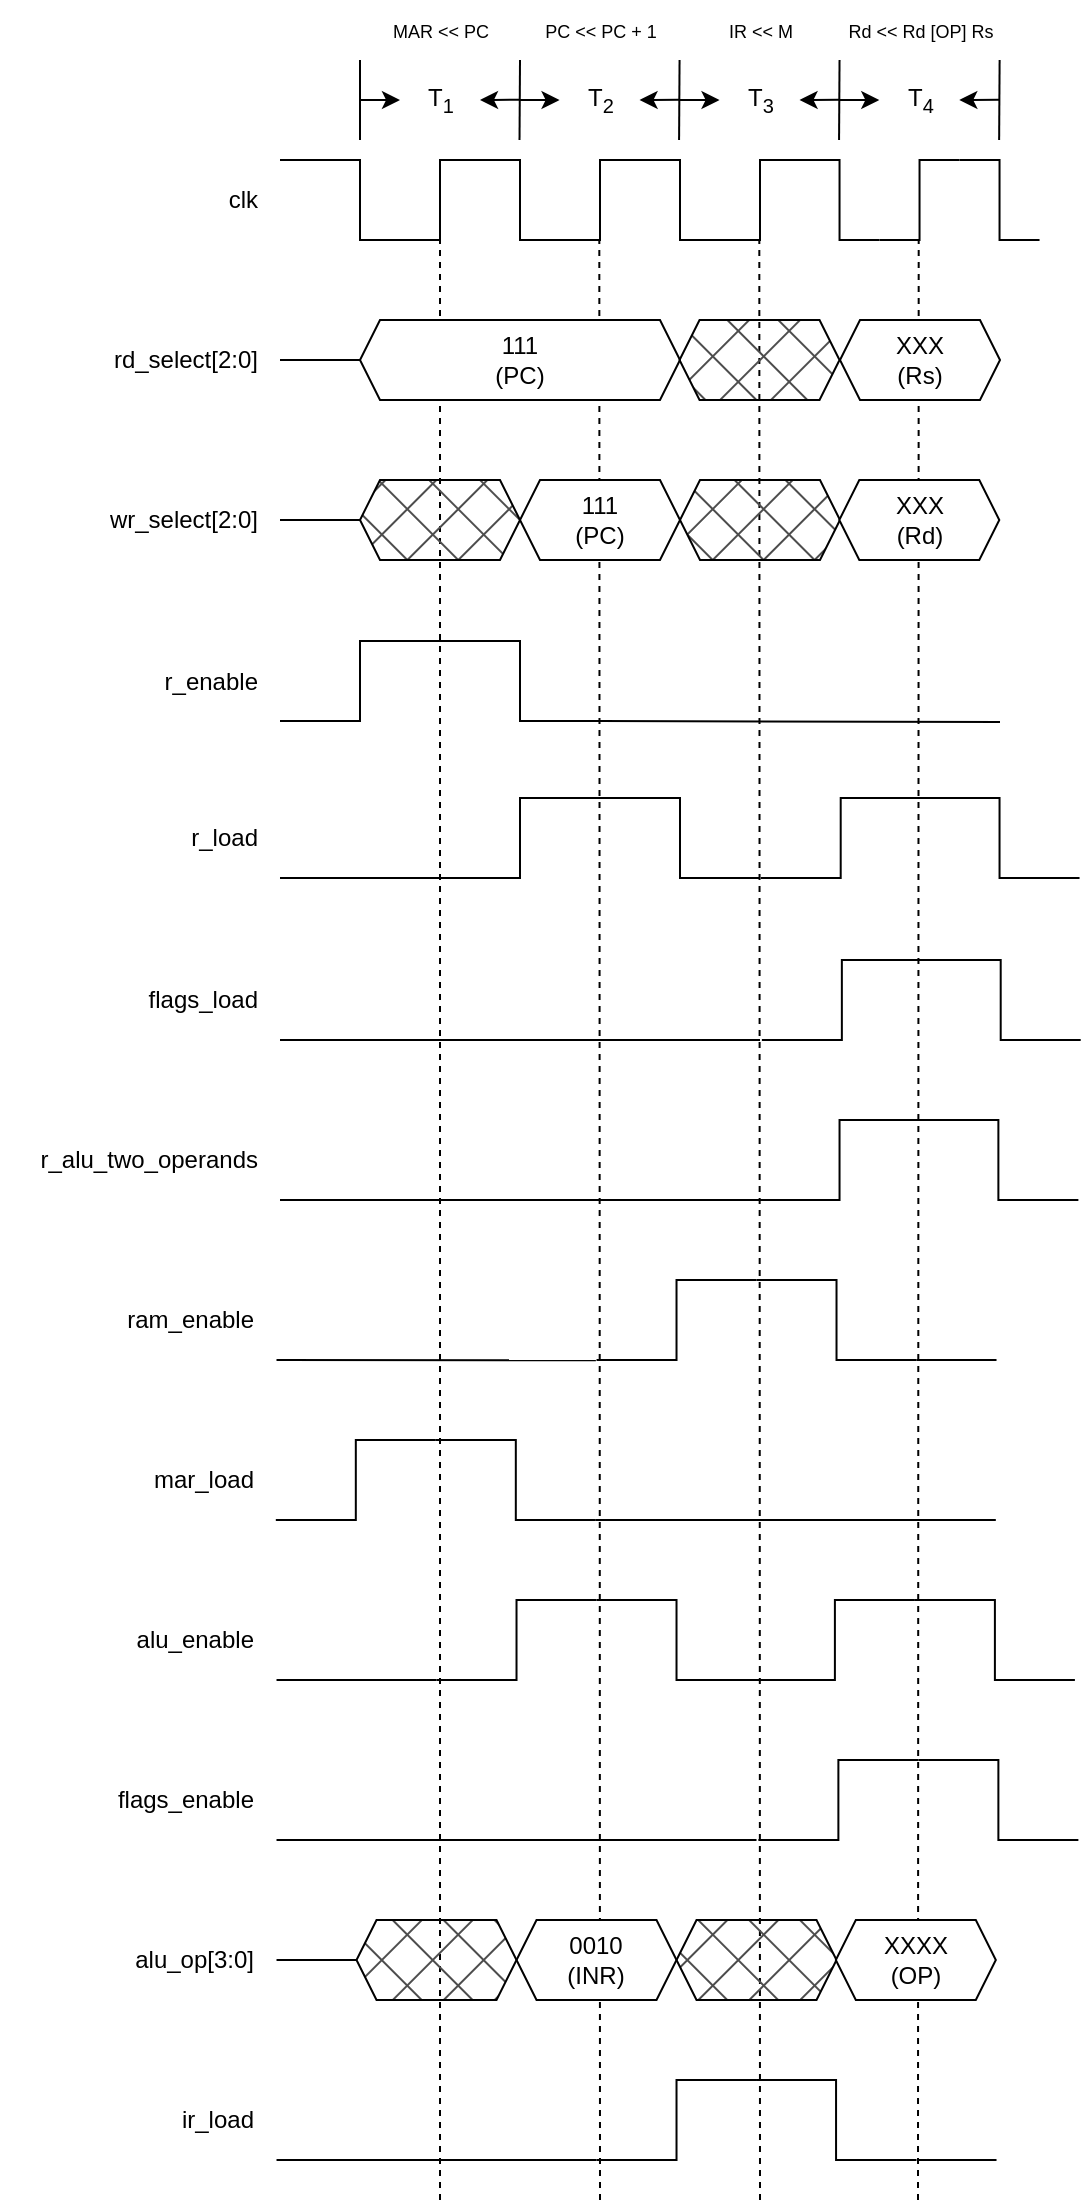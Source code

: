<mxfile version="20.3.0" type="device"><diagram id="HXsQhYS6Ze4he7YgdLDy" name="Page-1"><mxGraphModel dx="1038" dy="641" grid="1" gridSize="10" guides="1" tooltips="1" connect="1" arrows="1" fold="1" page="1" pageScale="1" pageWidth="1654" pageHeight="1169" math="0" shadow="0"><root><mxCell id="0"/><mxCell id="1" parent="0"/><mxCell id="IwAiYQDvFzD93HIttfBW-43" value="" style="endArrow=none;dashed=1;html=1;strokeWidth=1;rounded=0;" parent="1" edge="1"><mxGeometry width="50" height="50" relative="1" as="geometry"><mxPoint x="440" y="1340" as="sourcePoint"/><mxPoint x="440" y="360" as="targetPoint"/></mxGeometry></mxCell><mxCell id="IwAiYQDvFzD93HIttfBW-2" value="" style="pointerEvents=1;verticalLabelPosition=bottom;shadow=0;dashed=0;align=center;html=1;verticalAlign=top;shape=mxgraph.electrical.waveforms.step_2;" parent="1" vertex="1"><mxGeometry x="380" y="320" width="40" height="40" as="geometry"/></mxCell><mxCell id="IwAiYQDvFzD93HIttfBW-3" value="" style="pointerEvents=1;verticalLabelPosition=bottom;shadow=0;dashed=0;align=center;html=1;verticalAlign=top;shape=mxgraph.electrical.waveforms.step_1;" parent="1" vertex="1"><mxGeometry x="420" y="320" width="40" height="40" as="geometry"/></mxCell><mxCell id="IwAiYQDvFzD93HIttfBW-5" value="clk" style="text;html=1;align=right;verticalAlign=middle;resizable=0;points=[];autosize=1;strokeColor=none;fillColor=none;" parent="1" vertex="1"><mxGeometry x="310" y="325" width="40" height="30" as="geometry"/></mxCell><mxCell id="IwAiYQDvFzD93HIttfBW-6" value="" style="endArrow=none;html=1;rounded=0;" parent="1" edge="1"><mxGeometry width="50" height="50" relative="1" as="geometry"><mxPoint x="360" y="320" as="sourcePoint"/><mxPoint x="380" y="320" as="targetPoint"/></mxGeometry></mxCell><mxCell id="IwAiYQDvFzD93HIttfBW-7" value="" style="pointerEvents=1;verticalLabelPosition=bottom;shadow=0;dashed=0;align=center;html=1;verticalAlign=top;shape=mxgraph.electrical.waveforms.step_2;" parent="1" vertex="1"><mxGeometry x="460" y="320" width="40" height="40" as="geometry"/></mxCell><mxCell id="IwAiYQDvFzD93HIttfBW-8" value="" style="pointerEvents=1;verticalLabelPosition=bottom;shadow=0;dashed=0;align=center;html=1;verticalAlign=top;shape=mxgraph.electrical.waveforms.step_1;" parent="1" vertex="1"><mxGeometry x="500" y="320" width="40" height="40" as="geometry"/></mxCell><mxCell id="IwAiYQDvFzD93HIttfBW-9" value="" style="endArrow=none;html=1;rounded=0;" parent="1" edge="1"><mxGeometry width="50" height="50" relative="1" as="geometry"><mxPoint x="400" y="310" as="sourcePoint"/><mxPoint x="400" y="270" as="targetPoint"/></mxGeometry></mxCell><mxCell id="IwAiYQDvFzD93HIttfBW-10" value="" style="endArrow=none;html=1;rounded=0;" parent="1" edge="1"><mxGeometry width="50" height="50" relative="1" as="geometry"><mxPoint x="479.76" y="310" as="sourcePoint"/><mxPoint x="480" y="270" as="targetPoint"/></mxGeometry></mxCell><mxCell id="IwAiYQDvFzD93HIttfBW-11" value="T&lt;sub&gt;1&lt;/sub&gt;" style="text;html=1;align=center;verticalAlign=middle;resizable=0;points=[];autosize=1;strokeColor=none;fillColor=none;" parent="1" vertex="1"><mxGeometry x="420" y="275" width="40" height="30" as="geometry"/></mxCell><mxCell id="IwAiYQDvFzD93HIttfBW-12" value="" style="endArrow=classic;html=1;rounded=0;" parent="1" edge="1"><mxGeometry width="50" height="50" relative="1" as="geometry"><mxPoint x="400" y="290" as="sourcePoint"/><mxPoint x="420" y="290" as="targetPoint"/></mxGeometry></mxCell><mxCell id="IwAiYQDvFzD93HIttfBW-14" value="" style="endArrow=none;html=1;rounded=0;startArrow=classic;startFill=1;endFill=0;" parent="1" edge="1"><mxGeometry width="50" height="50" relative="1" as="geometry"><mxPoint x="460" y="290" as="sourcePoint"/><mxPoint x="480" y="289.9" as="targetPoint"/></mxGeometry></mxCell><mxCell id="IwAiYQDvFzD93HIttfBW-16" value="" style="pointerEvents=1;verticalLabelPosition=bottom;shadow=0;dashed=0;align=center;html=1;verticalAlign=top;shape=mxgraph.electrical.waveforms.step_2;" parent="1" vertex="1"><mxGeometry x="540" y="320" width="40" height="40" as="geometry"/></mxCell><mxCell id="IwAiYQDvFzD93HIttfBW-17" value="" style="pointerEvents=1;verticalLabelPosition=bottom;shadow=0;dashed=0;align=center;html=1;verticalAlign=top;shape=mxgraph.electrical.waveforms.step_1;" parent="1" vertex="1"><mxGeometry x="580" y="320" width="40" height="40" as="geometry"/></mxCell><mxCell id="IwAiYQDvFzD93HIttfBW-19" value="" style="endArrow=none;html=1;rounded=0;" parent="1" edge="1"><mxGeometry width="50" height="50" relative="1" as="geometry"><mxPoint x="559.54" y="310.0" as="sourcePoint"/><mxPoint x="559.78" y="270.0" as="targetPoint"/></mxGeometry></mxCell><mxCell id="IwAiYQDvFzD93HIttfBW-20" value="T&lt;sub&gt;2&lt;/sub&gt;" style="text;html=1;align=center;verticalAlign=middle;resizable=0;points=[];autosize=1;strokeColor=none;fillColor=none;" parent="1" vertex="1"><mxGeometry x="499.78" y="275" width="40" height="30" as="geometry"/></mxCell><mxCell id="IwAiYQDvFzD93HIttfBW-21" value="" style="endArrow=classic;html=1;rounded=0;" parent="1" edge="1"><mxGeometry width="50" height="50" relative="1" as="geometry"><mxPoint x="479.78" y="290.0" as="sourcePoint"/><mxPoint x="499.78" y="290.0" as="targetPoint"/></mxGeometry></mxCell><mxCell id="IwAiYQDvFzD93HIttfBW-22" value="" style="endArrow=none;html=1;rounded=0;startArrow=classic;startFill=1;endFill=0;" parent="1" edge="1"><mxGeometry width="50" height="50" relative="1" as="geometry"><mxPoint x="539.78" y="290.0" as="sourcePoint"/><mxPoint x="559.78" y="289.9" as="targetPoint"/></mxGeometry></mxCell><mxCell id="IwAiYQDvFzD93HIttfBW-37" value="" style="endArrow=none;html=1;rounded=0;" parent="1" edge="1"><mxGeometry width="50" height="50" relative="1" as="geometry"><mxPoint x="639.53" y="310.0" as="sourcePoint"/><mxPoint x="639.77" y="270.0" as="targetPoint"/></mxGeometry></mxCell><mxCell id="IwAiYQDvFzD93HIttfBW-38" value="T&lt;sub&gt;3&lt;/sub&gt;" style="text;html=1;align=center;verticalAlign=middle;resizable=0;points=[];autosize=1;strokeColor=none;fillColor=none;" parent="1" vertex="1"><mxGeometry x="579.77" y="275" width="40" height="30" as="geometry"/></mxCell><mxCell id="IwAiYQDvFzD93HIttfBW-39" value="" style="endArrow=classic;html=1;rounded=0;" parent="1" edge="1"><mxGeometry width="50" height="50" relative="1" as="geometry"><mxPoint x="559.77" y="290.0" as="sourcePoint"/><mxPoint x="579.77" y="290.0" as="targetPoint"/></mxGeometry></mxCell><mxCell id="IwAiYQDvFzD93HIttfBW-40" value="" style="endArrow=none;html=1;rounded=0;startArrow=classic;startFill=1;endFill=0;" parent="1" edge="1"><mxGeometry width="50" height="50" relative="1" as="geometry"><mxPoint x="619.77" y="290.0" as="sourcePoint"/><mxPoint x="639.77" y="289.9" as="targetPoint"/></mxGeometry></mxCell><mxCell id="IwAiYQDvFzD93HIttfBW-42" value="" style="pointerEvents=1;verticalLabelPosition=bottom;shadow=0;dashed=0;align=center;html=1;verticalAlign=top;shape=mxgraph.electrical.waveforms.step_2;" parent="1" vertex="1"><mxGeometry x="619.77" y="320" width="40" height="40" as="geometry"/></mxCell><mxCell id="IwAiYQDvFzD93HIttfBW-44" value="" style="endArrow=none;dashed=1;html=1;strokeWidth=1;rounded=0;" parent="1" edge="1"><mxGeometry width="50" height="50" relative="1" as="geometry"><mxPoint x="520" y="1340" as="sourcePoint"/><mxPoint x="519.66" y="360.0" as="targetPoint"/></mxGeometry></mxCell><mxCell id="IwAiYQDvFzD93HIttfBW-45" value="" style="endArrow=none;dashed=1;html=1;strokeWidth=1;rounded=0;" parent="1" edge="1"><mxGeometry width="50" height="50" relative="1" as="geometry"><mxPoint x="600" y="1340" as="sourcePoint"/><mxPoint x="599.66" y="360.0" as="targetPoint"/></mxGeometry></mxCell><mxCell id="IwAiYQDvFzD93HIttfBW-46" value="rd_select[2:0]" style="text;html=1;align=right;verticalAlign=middle;resizable=0;points=[];autosize=1;strokeColor=none;fillColor=none;" parent="1" vertex="1"><mxGeometry x="250" y="405" width="100" height="30" as="geometry"/></mxCell><mxCell id="IwAiYQDvFzD93HIttfBW-48" value="111&lt;br&gt;(PC)" style="shape=hexagon;perimeter=hexagonPerimeter2;whiteSpace=wrap;html=1;fixedSize=1;size=10;" parent="1" vertex="1"><mxGeometry x="400" y="400" width="160" height="40" as="geometry"/></mxCell><mxCell id="IwAiYQDvFzD93HIttfBW-50" value="" style="endArrow=none;html=1;rounded=0;entryX=0;entryY=0.5;entryDx=0;entryDy=0;" parent="1" target="IwAiYQDvFzD93HIttfBW-48" edge="1"><mxGeometry width="50" height="50" relative="1" as="geometry"><mxPoint x="360" y="420" as="sourcePoint"/><mxPoint x="390" y="330" as="targetPoint"/></mxGeometry></mxCell><mxCell id="IwAiYQDvFzD93HIttfBW-51" value="r_enable" style="text;html=1;align=right;verticalAlign=middle;resizable=0;points=[];autosize=1;strokeColor=none;fillColor=none;" parent="1" vertex="1"><mxGeometry x="280" y="565.5" width="70" height="30" as="geometry"/></mxCell><mxCell id="IwAiYQDvFzD93HIttfBW-54" value="mar_load" style="text;html=1;align=right;verticalAlign=middle;resizable=0;points=[];autosize=1;strokeColor=none;fillColor=none;" parent="1" vertex="1"><mxGeometry x="277.91" y="965" width="70" height="30" as="geometry"/></mxCell><mxCell id="IwAiYQDvFzD93HIttfBW-55" value="" style="pointerEvents=1;verticalLabelPosition=bottom;shadow=0;dashed=0;align=center;html=1;verticalAlign=top;shape=mxgraph.electrical.waveforms.step_1;" parent="1" vertex="1"><mxGeometry x="357.91" y="960" width="80" height="40" as="geometry"/></mxCell><mxCell id="IwAiYQDvFzD93HIttfBW-56" value="" style="pointerEvents=1;verticalLabelPosition=bottom;shadow=0;dashed=0;align=center;html=1;verticalAlign=top;shape=mxgraph.electrical.waveforms.step_2;" parent="1" vertex="1"><mxGeometry x="437.91" y="960" width="80" height="40" as="geometry"/></mxCell><mxCell id="IwAiYQDvFzD93HIttfBW-57" value="&lt;font style=&quot;font-size: 9px;&quot;&gt;MAR &amp;lt;&amp;lt; PC&lt;/font&gt;" style="text;html=1;align=center;verticalAlign=middle;resizable=0;points=[];autosize=1;strokeColor=none;fillColor=none;" parent="1" vertex="1"><mxGeometry x="405" y="240" width="70" height="30" as="geometry"/></mxCell><mxCell id="IwAiYQDvFzD93HIttfBW-59" value="&lt;font style=&quot;font-size: 9px;&quot;&gt;PC &amp;lt;&amp;lt; PC + 1&lt;/font&gt;" style="text;html=1;align=center;verticalAlign=middle;resizable=0;points=[];autosize=1;strokeColor=none;fillColor=none;" parent="1" vertex="1"><mxGeometry x="480" y="240" width="80" height="30" as="geometry"/></mxCell><mxCell id="IwAiYQDvFzD93HIttfBW-60" value="wr_select[2:0]" style="text;html=1;align=right;verticalAlign=middle;resizable=0;points=[];autosize=1;strokeColor=none;fillColor=none;" parent="1" vertex="1"><mxGeometry x="250" y="485" width="100" height="30" as="geometry"/></mxCell><mxCell id="IwAiYQDvFzD93HIttfBW-61" value="111&lt;br&gt;(PC)" style="shape=hexagon;perimeter=hexagonPerimeter2;whiteSpace=wrap;html=1;fixedSize=1;size=10;" parent="1" vertex="1"><mxGeometry x="480" y="480" width="80" height="40" as="geometry"/></mxCell><mxCell id="IwAiYQDvFzD93HIttfBW-62" value="" style="endArrow=none;html=1;rounded=0;entryX=0;entryY=0.5;entryDx=0;entryDy=0;startArrow=none;" parent="1" source="IwAiYQDvFzD93HIttfBW-58" target="IwAiYQDvFzD93HIttfBW-61" edge="1"><mxGeometry width="50" height="50" relative="1" as="geometry"><mxPoint x="360" y="500" as="sourcePoint"/><mxPoint x="390" y="410" as="targetPoint"/></mxGeometry></mxCell><mxCell id="IwAiYQDvFzD93HIttfBW-64" value="" style="pointerEvents=1;verticalLabelPosition=bottom;shadow=0;dashed=0;align=center;html=1;verticalAlign=top;shape=mxgraph.electrical.waveforms.step_1;" parent="1" vertex="1"><mxGeometry x="360" y="560.5" width="80" height="40" as="geometry"/></mxCell><mxCell id="IwAiYQDvFzD93HIttfBW-65" value="" style="pointerEvents=1;verticalLabelPosition=bottom;shadow=0;dashed=0;align=center;html=1;verticalAlign=top;shape=mxgraph.electrical.waveforms.step_2;" parent="1" vertex="1"><mxGeometry x="440" y="560.5" width="80" height="40" as="geometry"/></mxCell><mxCell id="IwAiYQDvFzD93HIttfBW-70" value="r_alu_two_operands" style="text;html=1;align=right;verticalAlign=middle;resizable=0;points=[];autosize=1;strokeColor=none;fillColor=none;" parent="1" vertex="1"><mxGeometry x="220" y="805" width="130" height="30" as="geometry"/></mxCell><mxCell id="IwAiYQDvFzD93HIttfBW-71" value="" style="endArrow=none;html=1;rounded=0;entryX=0.003;entryY=1;entryDx=0;entryDy=0;entryPerimeter=0;" parent="1" target="13pBpnArN2KmMMxGMYgc-6" edge="1"><mxGeometry width="50" height="50" relative="1" as="geometry"><mxPoint x="360" y="840" as="sourcePoint"/><mxPoint x="600" y="842" as="targetPoint"/></mxGeometry></mxCell><mxCell id="IwAiYQDvFzD93HIttfBW-74" value="r_load" style="text;html=1;align=right;verticalAlign=middle;resizable=0;points=[];autosize=1;strokeColor=none;fillColor=none;" parent="1" vertex="1"><mxGeometry x="290" y="644" width="60" height="30" as="geometry"/></mxCell><mxCell id="IwAiYQDvFzD93HIttfBW-75" value="" style="endArrow=none;html=1;rounded=0;entryX=0.003;entryY=0.999;entryDx=0;entryDy=0;entryPerimeter=0;" parent="1" target="IwAiYQDvFzD93HIttfBW-76" edge="1"><mxGeometry width="50" height="50" relative="1" as="geometry"><mxPoint x="360" y="679" as="sourcePoint"/><mxPoint x="480" y="679" as="targetPoint"/></mxGeometry></mxCell><mxCell id="IwAiYQDvFzD93HIttfBW-76" value="" style="pointerEvents=1;verticalLabelPosition=bottom;shadow=0;dashed=0;align=center;html=1;verticalAlign=top;shape=mxgraph.electrical.waveforms.step_1;" parent="1" vertex="1"><mxGeometry x="440" y="639" width="80" height="40" as="geometry"/></mxCell><mxCell id="IwAiYQDvFzD93HIttfBW-77" value="" style="pointerEvents=1;verticalLabelPosition=bottom;shadow=0;dashed=0;align=center;html=1;verticalAlign=top;shape=mxgraph.electrical.waveforms.step_2;" parent="1" vertex="1"><mxGeometry x="520" y="639" width="80" height="40" as="geometry"/></mxCell><mxCell id="IwAiYQDvFzD93HIttfBW-78" value="flags_load" style="text;html=1;align=right;verticalAlign=middle;resizable=0;points=[];autosize=1;strokeColor=none;fillColor=none;" parent="1" vertex="1"><mxGeometry x="270" y="725" width="80" height="30" as="geometry"/></mxCell><mxCell id="IwAiYQDvFzD93HIttfBW-79" value="" style="endArrow=none;html=1;rounded=0;" parent="1" edge="1"><mxGeometry width="50" height="50" relative="1" as="geometry"><mxPoint x="360" y="760" as="sourcePoint"/><mxPoint x="600" y="760" as="targetPoint"/></mxGeometry></mxCell><mxCell id="IwAiYQDvFzD93HIttfBW-86" value="ram_enable" style="text;html=1;align=right;verticalAlign=middle;resizable=0;points=[];autosize=1;strokeColor=none;fillColor=none;" parent="1" vertex="1"><mxGeometry x="258.26" y="885" width="90" height="30" as="geometry"/></mxCell><mxCell id="IwAiYQDvFzD93HIttfBW-87" value="" style="endArrow=none;html=1;rounded=0;entryX=-0.004;entryY=1.004;entryDx=0;entryDy=0;entryPerimeter=0;" parent="1" target="IwAiYQDvFzD93HIttfBW-148" edge="1"><mxGeometry width="50" height="50" relative="1" as="geometry"><mxPoint x="358.26" y="920" as="sourcePoint"/><mxPoint x="558.26" y="920" as="targetPoint"/></mxGeometry></mxCell><mxCell id="IwAiYQDvFzD93HIttfBW-102" value="alu_enable" style="text;html=1;align=right;verticalAlign=middle;resizable=0;points=[];autosize=1;strokeColor=none;fillColor=none;" parent="1" vertex="1"><mxGeometry x="268.26" y="1045" width="80" height="30" as="geometry"/></mxCell><mxCell id="IwAiYQDvFzD93HIttfBW-103" value="" style="endArrow=none;html=1;rounded=0;entryX=0;entryY=1;entryDx=0;entryDy=0;entryPerimeter=0;" parent="1" target="IwAiYQDvFzD93HIttfBW-104" edge="1"><mxGeometry width="50" height="50" relative="1" as="geometry"><mxPoint x="358.26" y="1080" as="sourcePoint"/><mxPoint x="478.26" y="1080" as="targetPoint"/></mxGeometry></mxCell><mxCell id="IwAiYQDvFzD93HIttfBW-104" value="" style="pointerEvents=1;verticalLabelPosition=bottom;shadow=0;dashed=0;align=center;html=1;verticalAlign=top;shape=mxgraph.electrical.waveforms.step_1;" parent="1" vertex="1"><mxGeometry x="438.26" y="1040" width="80" height="40" as="geometry"/></mxCell><mxCell id="IwAiYQDvFzD93HIttfBW-105" value="" style="pointerEvents=1;verticalLabelPosition=bottom;shadow=0;dashed=0;align=center;html=1;verticalAlign=top;shape=mxgraph.electrical.waveforms.step_2;" parent="1" vertex="1"><mxGeometry x="518.26" y="1040" width="80" height="40" as="geometry"/></mxCell><mxCell id="IwAiYQDvFzD93HIttfBW-106" value="flags_enable" style="text;html=1;align=right;verticalAlign=middle;resizable=0;points=[];autosize=1;strokeColor=none;fillColor=none;" parent="1" vertex="1"><mxGeometry x="258.26" y="1125" width="90" height="30" as="geometry"/></mxCell><mxCell id="IwAiYQDvFzD93HIttfBW-107" value="" style="endArrow=none;html=1;rounded=0;" parent="1" edge="1"><mxGeometry width="50" height="50" relative="1" as="geometry"><mxPoint x="358.26" y="1160" as="sourcePoint"/><mxPoint x="598.26" y="1160" as="targetPoint"/></mxGeometry></mxCell><mxCell id="IwAiYQDvFzD93HIttfBW-114" value="alu_op[3:0]" style="text;html=1;align=right;verticalAlign=middle;resizable=0;points=[];autosize=1;strokeColor=none;fillColor=none;" parent="1" vertex="1"><mxGeometry x="268.26" y="1205" width="80" height="30" as="geometry"/></mxCell><mxCell id="IwAiYQDvFzD93HIttfBW-115" value="0010&lt;br&gt;(INR)" style="shape=hexagon;perimeter=hexagonPerimeter2;whiteSpace=wrap;html=1;fixedSize=1;size=10;" parent="1" vertex="1"><mxGeometry x="478.26" y="1200" width="80" height="40" as="geometry"/></mxCell><mxCell id="IwAiYQDvFzD93HIttfBW-116" value="" style="endArrow=none;html=1;rounded=0;entryX=0;entryY=0.5;entryDx=0;entryDy=0;startArrow=none;" parent="1" source="IwAiYQDvFzD93HIttfBW-137" target="IwAiYQDvFzD93HIttfBW-115" edge="1"><mxGeometry width="50" height="50" relative="1" as="geometry"><mxPoint x="358.26" y="1220" as="sourcePoint"/><mxPoint x="388.26" y="1130" as="targetPoint"/></mxGeometry></mxCell><mxCell id="IwAiYQDvFzD93HIttfBW-117" value="ir_load" style="text;html=1;align=right;verticalAlign=middle;resizable=0;points=[];autosize=1;strokeColor=none;fillColor=none;" parent="1" vertex="1"><mxGeometry x="288.26" y="1285" width="60" height="30" as="geometry"/></mxCell><mxCell id="IwAiYQDvFzD93HIttfBW-118" value="" style="endArrow=none;html=1;rounded=0;" parent="1" edge="1"><mxGeometry width="50" height="50" relative="1" as="geometry"><mxPoint x="358.26" y="1320" as="sourcePoint"/><mxPoint x="518.26" y="1320" as="targetPoint"/></mxGeometry></mxCell><mxCell id="IwAiYQDvFzD93HIttfBW-136" value="" style="endArrow=none;html=1;rounded=0;entryX=0;entryY=0.5;entryDx=0;entryDy=0;" parent="1" target="IwAiYQDvFzD93HIttfBW-58" edge="1"><mxGeometry width="50" height="50" relative="1" as="geometry"><mxPoint x="360" y="500" as="sourcePoint"/><mxPoint x="480" y="500" as="targetPoint"/></mxGeometry></mxCell><mxCell id="IwAiYQDvFzD93HIttfBW-137" value="" style="shape=hexagon;perimeter=hexagonPerimeter2;whiteSpace=wrap;html=1;fixedSize=1;size=10;fillStyle=cross-hatch;fillColor=#4D4D4D;" parent="1" vertex="1"><mxGeometry x="398.26" y="1200" width="80" height="40" as="geometry"/></mxCell><mxCell id="IwAiYQDvFzD93HIttfBW-138" value="" style="endArrow=none;html=1;rounded=0;entryX=0;entryY=0.5;entryDx=0;entryDy=0;" parent="1" target="IwAiYQDvFzD93HIttfBW-137" edge="1"><mxGeometry width="50" height="50" relative="1" as="geometry"><mxPoint x="358.26" y="1220" as="sourcePoint"/><mxPoint x="478.26" y="1220" as="targetPoint"/></mxGeometry></mxCell><mxCell id="IwAiYQDvFzD93HIttfBW-141" value="" style="endArrow=none;html=1;rounded=0;strokeWidth=1;fontSize=9;" parent="1" edge="1"><mxGeometry width="50" height="50" relative="1" as="geometry"><mxPoint x="520" y="600.5" as="sourcePoint"/><mxPoint x="720" y="601" as="targetPoint"/></mxGeometry></mxCell><mxCell id="IwAiYQDvFzD93HIttfBW-142" value="" style="endArrow=none;html=1;rounded=0;" parent="1" edge="1"><mxGeometry width="50" height="50" relative="1" as="geometry"><mxPoint x="517.91" y="1000" as="sourcePoint"/><mxPoint x="717.91" y="1000" as="targetPoint"/></mxGeometry></mxCell><mxCell id="IwAiYQDvFzD93HIttfBW-143" value="&lt;font style=&quot;font-size: 9px;&quot;&gt;IR &amp;lt;&amp;lt; M&lt;/font&gt;" style="text;html=1;align=center;verticalAlign=middle;resizable=0;points=[];autosize=1;strokeColor=none;fillColor=none;" parent="1" vertex="1"><mxGeometry x="569.77" y="240" width="60" height="30" as="geometry"/></mxCell><mxCell id="IwAiYQDvFzD93HIttfBW-144" value="" style="shape=hexagon;perimeter=hexagonPerimeter2;whiteSpace=wrap;html=1;fixedSize=1;size=10;fillStyle=cross-hatch;fillColor=#4D4D4D;" parent="1" vertex="1"><mxGeometry x="559.77" y="400" width="80" height="40" as="geometry"/></mxCell><mxCell id="IwAiYQDvFzD93HIttfBW-58" value="" style="shape=hexagon;perimeter=hexagonPerimeter2;whiteSpace=wrap;html=1;fixedSize=1;size=10;fillStyle=cross-hatch;fillColor=#4D4D4D;" parent="1" vertex="1"><mxGeometry x="400" y="480" width="80" height="40" as="geometry"/></mxCell><mxCell id="IwAiYQDvFzD93HIttfBW-145" value="" style="shape=hexagon;perimeter=hexagonPerimeter2;whiteSpace=wrap;html=1;fixedSize=1;size=10;fillStyle=cross-hatch;fillColor=#4D4D4D;" parent="1" vertex="1"><mxGeometry x="560" y="480" width="80" height="40" as="geometry"/></mxCell><mxCell id="IwAiYQDvFzD93HIttfBW-148" value="" style="pointerEvents=1;verticalLabelPosition=bottom;shadow=0;dashed=0;align=center;html=1;verticalAlign=top;shape=mxgraph.electrical.waveforms.step_1;" parent="1" vertex="1"><mxGeometry x="518.26" y="880" width="80" height="40" as="geometry"/></mxCell><mxCell id="IwAiYQDvFzD93HIttfBW-149" value="" style="pointerEvents=1;verticalLabelPosition=bottom;shadow=0;dashed=0;align=center;html=1;verticalAlign=top;shape=mxgraph.electrical.waveforms.step_2;" parent="1" vertex="1"><mxGeometry x="598.26" y="880" width="80" height="40" as="geometry"/></mxCell><mxCell id="IwAiYQDvFzD93HIttfBW-151" value="" style="shape=hexagon;perimeter=hexagonPerimeter2;whiteSpace=wrap;html=1;fixedSize=1;size=10;fillStyle=cross-hatch;fillColor=#4D4D4D;" parent="1" vertex="1"><mxGeometry x="558.26" y="1200" width="80" height="40" as="geometry"/></mxCell><mxCell id="IwAiYQDvFzD93HIttfBW-152" value="" style="pointerEvents=1;verticalLabelPosition=bottom;shadow=0;dashed=0;align=center;html=1;verticalAlign=top;shape=mxgraph.electrical.waveforms.step_1;" parent="1" vertex="1"><mxGeometry x="518.26" y="1280" width="80" height="40" as="geometry"/></mxCell><mxCell id="IwAiYQDvFzD93HIttfBW-153" value="" style="pointerEvents=1;verticalLabelPosition=bottom;shadow=0;dashed=0;align=center;html=1;verticalAlign=top;shape=mxgraph.electrical.waveforms.step_2;" parent="1" vertex="1"><mxGeometry x="598.03" y="1280" width="80" height="40" as="geometry"/></mxCell><mxCell id="IwAiYQDvFzD93HIttfBW-154" value="" style="pointerEvents=1;verticalLabelPosition=bottom;shadow=0;dashed=0;align=center;html=1;verticalAlign=top;shape=mxgraph.electrical.waveforms.step_1;" parent="1" vertex="1"><mxGeometry x="659.77" y="320" width="40" height="40" as="geometry"/></mxCell><mxCell id="IwAiYQDvFzD93HIttfBW-155" value="" style="pointerEvents=1;verticalLabelPosition=bottom;shadow=0;dashed=0;align=center;html=1;verticalAlign=top;shape=mxgraph.electrical.waveforms.step_2;" parent="1" vertex="1"><mxGeometry x="699.77" y="320" width="40" height="40" as="geometry"/></mxCell><mxCell id="IwAiYQDvFzD93HIttfBW-159" value="T&lt;sub&gt;4&lt;/sub&gt;" style="text;html=1;align=center;verticalAlign=middle;resizable=0;points=[];autosize=1;strokeColor=none;fillColor=none;" parent="1" vertex="1"><mxGeometry x="659.65" y="275" width="40" height="30" as="geometry"/></mxCell><mxCell id="IwAiYQDvFzD93HIttfBW-160" value="" style="endArrow=classic;html=1;rounded=0;" parent="1" edge="1"><mxGeometry width="50" height="50" relative="1" as="geometry"><mxPoint x="639.65" y="290.0" as="sourcePoint"/><mxPoint x="659.65" y="290.0" as="targetPoint"/></mxGeometry></mxCell><mxCell id="IwAiYQDvFzD93HIttfBW-161" value="" style="endArrow=none;html=1;rounded=0;startArrow=classic;startFill=1;endFill=0;" parent="1" edge="1"><mxGeometry width="50" height="50" relative="1" as="geometry"><mxPoint x="699.65" y="290.0" as="sourcePoint"/><mxPoint x="719.65" y="289.9" as="targetPoint"/></mxGeometry></mxCell><mxCell id="IwAiYQDvFzD93HIttfBW-165" value="" style="endArrow=none;dashed=1;html=1;strokeWidth=1;rounded=0;" parent="1" edge="1"><mxGeometry width="50" height="50" relative="1" as="geometry"><mxPoint x="679" y="1340" as="sourcePoint"/><mxPoint x="679.35" y="360.0" as="targetPoint"/></mxGeometry></mxCell><mxCell id="IwAiYQDvFzD93HIttfBW-163" value="&lt;font style=&quot;font-size: 9px;&quot;&gt;Rd &amp;lt;&amp;lt; Rd [OP] Rs&lt;/font&gt;" style="text;html=1;align=center;verticalAlign=middle;resizable=0;points=[];autosize=1;strokeColor=none;fillColor=none;" parent="1" vertex="1"><mxGeometry x="629.65" y="240" width="100" height="30" as="geometry"/></mxCell><mxCell id="IwAiYQDvFzD93HIttfBW-164" value="XXX&lt;br&gt;(Rs)" style="shape=hexagon;perimeter=hexagonPerimeter2;whiteSpace=wrap;html=1;fixedSize=1;size=10;" parent="1" vertex="1"><mxGeometry x="640" y="400" width="80" height="40" as="geometry"/></mxCell><mxCell id="IwAiYQDvFzD93HIttfBW-168" value="" style="endArrow=none;html=1;rounded=0;" parent="1" edge="1"><mxGeometry width="50" height="50" relative="1" as="geometry"><mxPoint x="678.26" y="920" as="sourcePoint"/><mxPoint x="718.26" y="920" as="targetPoint"/></mxGeometry></mxCell><mxCell id="IwAiYQDvFzD93HIttfBW-172" value="" style="endArrow=none;html=1;rounded=0;" parent="1" edge="1"><mxGeometry width="50" height="50" relative="1" as="geometry"><mxPoint x="678.26" y="1320" as="sourcePoint"/><mxPoint x="718.26" y="1320" as="targetPoint"/></mxGeometry></mxCell><mxCell id="IwAiYQDvFzD93HIttfBW-188" value="" style="pointerEvents=1;verticalLabelPosition=bottom;shadow=0;dashed=0;align=center;html=1;verticalAlign=top;shape=mxgraph.electrical.waveforms.step_1;" parent="1" vertex="1"><mxGeometry x="600.35" y="639" width="80" height="40" as="geometry"/></mxCell><mxCell id="13pBpnArN2KmMMxGMYgc-1" value="" style="endArrow=none;html=1;rounded=0;" parent="1" edge="1"><mxGeometry width="50" height="50" relative="1" as="geometry"><mxPoint x="719.57" y="310.0" as="sourcePoint"/><mxPoint x="719.81" y="270.0" as="targetPoint"/></mxGeometry></mxCell><mxCell id="13pBpnArN2KmMMxGMYgc-2" value="XXX&lt;br&gt;(Rd)" style="shape=hexagon;perimeter=hexagonPerimeter2;whiteSpace=wrap;html=1;fixedSize=1;size=10;" parent="1" vertex="1"><mxGeometry x="639.65" y="480" width="80" height="40" as="geometry"/></mxCell><mxCell id="13pBpnArN2KmMMxGMYgc-3" value="" style="pointerEvents=1;verticalLabelPosition=bottom;shadow=0;dashed=0;align=center;html=1;verticalAlign=top;shape=mxgraph.electrical.waveforms.step_2;" parent="1" vertex="1"><mxGeometry x="679.77" y="639" width="80" height="40" as="geometry"/></mxCell><mxCell id="13pBpnArN2KmMMxGMYgc-4" value="" style="pointerEvents=1;verticalLabelPosition=bottom;shadow=0;dashed=0;align=center;html=1;verticalAlign=top;shape=mxgraph.electrical.waveforms.step_1;" parent="1" vertex="1"><mxGeometry x="600.93" y="720" width="80" height="40" as="geometry"/></mxCell><mxCell id="13pBpnArN2KmMMxGMYgc-5" value="" style="pointerEvents=1;verticalLabelPosition=bottom;shadow=0;dashed=0;align=center;html=1;verticalAlign=top;shape=mxgraph.electrical.waveforms.step_2;" parent="1" vertex="1"><mxGeometry x="680.35" y="720" width="80" height="40" as="geometry"/></mxCell><mxCell id="13pBpnArN2KmMMxGMYgc-6" value="" style="pointerEvents=1;verticalLabelPosition=bottom;shadow=0;dashed=0;align=center;html=1;verticalAlign=top;shape=mxgraph.electrical.waveforms.step_1;" parent="1" vertex="1"><mxGeometry x="599.77" y="800" width="80" height="40" as="geometry"/></mxCell><mxCell id="13pBpnArN2KmMMxGMYgc-7" value="" style="pointerEvents=1;verticalLabelPosition=bottom;shadow=0;dashed=0;align=center;html=1;verticalAlign=top;shape=mxgraph.electrical.waveforms.step_2;" parent="1" vertex="1"><mxGeometry x="679.19" y="800" width="80" height="40" as="geometry"/></mxCell><mxCell id="13pBpnArN2KmMMxGMYgc-11" value="" style="pointerEvents=1;verticalLabelPosition=bottom;shadow=0;dashed=0;align=center;html=1;verticalAlign=top;shape=mxgraph.electrical.waveforms.step_1;" parent="1" vertex="1"><mxGeometry x="597.45" y="1040" width="80" height="40" as="geometry"/></mxCell><mxCell id="13pBpnArN2KmMMxGMYgc-12" value="" style="pointerEvents=1;verticalLabelPosition=bottom;shadow=0;dashed=0;align=center;html=1;verticalAlign=top;shape=mxgraph.electrical.waveforms.step_2;" parent="1" vertex="1"><mxGeometry x="677.45" y="1040" width="80" height="40" as="geometry"/></mxCell><mxCell id="13pBpnArN2KmMMxGMYgc-13" value="" style="pointerEvents=1;verticalLabelPosition=bottom;shadow=0;dashed=0;align=center;html=1;verticalAlign=top;shape=mxgraph.electrical.waveforms.step_1;" parent="1" vertex="1"><mxGeometry x="599.19" y="1120" width="80" height="40" as="geometry"/></mxCell><mxCell id="13pBpnArN2KmMMxGMYgc-14" value="" style="pointerEvents=1;verticalLabelPosition=bottom;shadow=0;dashed=0;align=center;html=1;verticalAlign=top;shape=mxgraph.electrical.waveforms.step_2;" parent="1" vertex="1"><mxGeometry x="679.19" y="1120" width="80" height="40" as="geometry"/></mxCell><mxCell id="13pBpnArN2KmMMxGMYgc-15" value="XXXX&lt;br&gt;(OP)" style="shape=hexagon;perimeter=hexagonPerimeter2;whiteSpace=wrap;html=1;fixedSize=1;size=10;" parent="1" vertex="1"><mxGeometry x="637.91" y="1200" width="80" height="40" as="geometry"/></mxCell></root></mxGraphModel></diagram></mxfile>